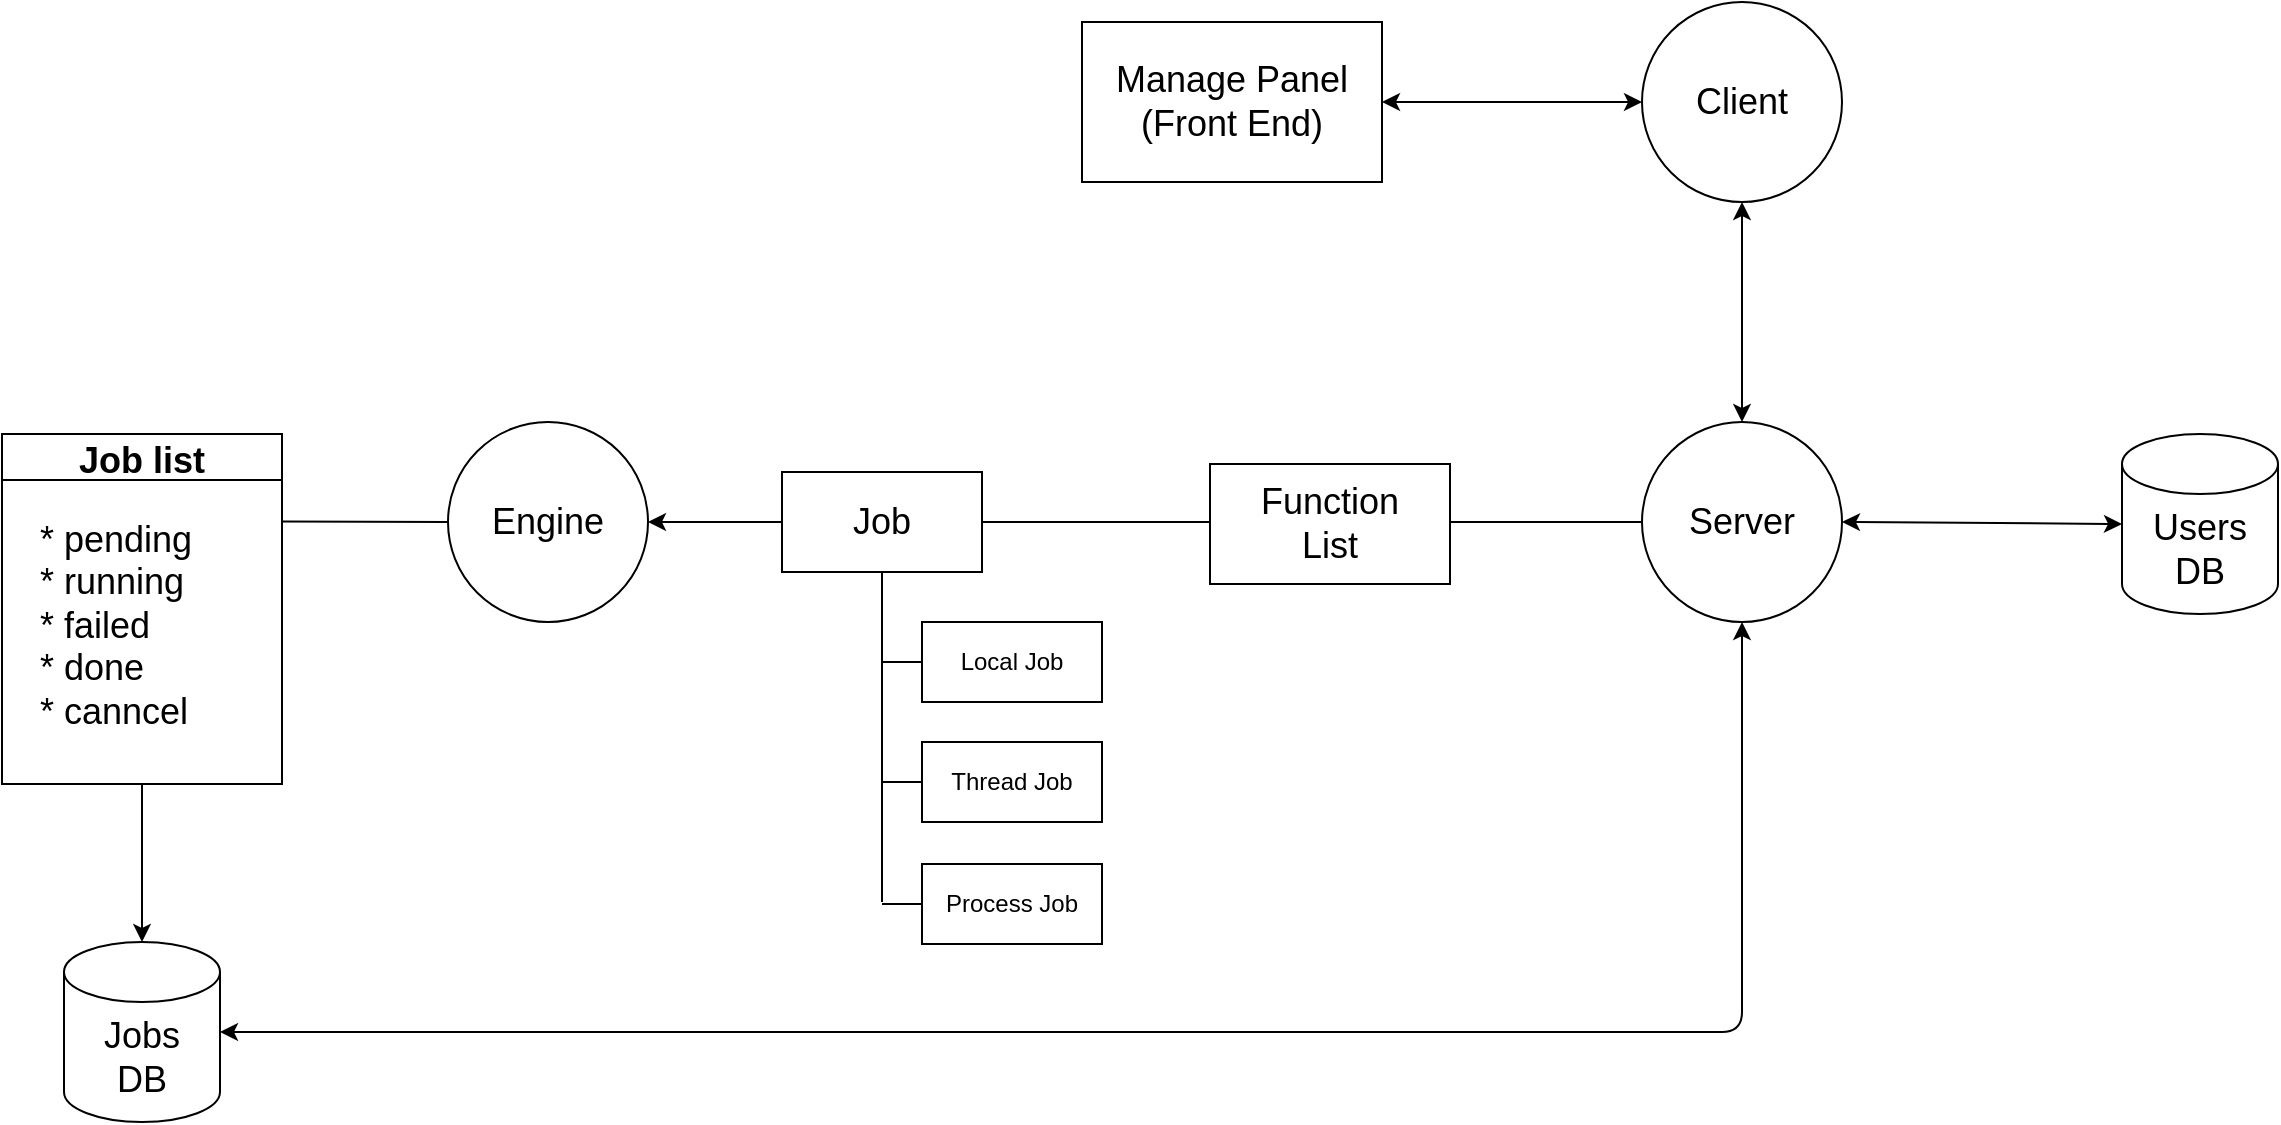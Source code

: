 <mxfile>
    <diagram id="XbnZ4aAzt6_fh7NG9cvw" name="Page-1">
        <mxGraphModel dx="1266" dy="776" grid="1" gridSize="10" guides="1" tooltips="1" connect="1" arrows="1" fold="1" page="1" pageScale="1" pageWidth="1654" pageHeight="1169" math="0" shadow="0">
            <root>
                <mxCell id="0"/>
                <mxCell id="1" parent="0"/>
                <mxCell id="2" value="&lt;font style=&quot;font-size: 18px&quot;&gt;Engine&lt;/font&gt;" style="ellipse;whiteSpace=wrap;html=1;aspect=fixed;" parent="1" vertex="1">
                    <mxGeometry x="453" y="510" width="100" height="100" as="geometry"/>
                </mxCell>
                <mxCell id="21" style="edgeStyle=none;html=1;exitX=0.5;exitY=1;exitDx=0;exitDy=0;fontSize=18;" parent="1" source="14" target="20" edge="1">
                    <mxGeometry relative="1" as="geometry"/>
                </mxCell>
                <mxCell id="14" value="Job list" style="swimlane;fontSize=18;" parent="1" vertex="1">
                    <mxGeometry x="230" y="516" width="140" height="175" as="geometry">
                        <mxRectangle x="230" y="516" width="100" height="30" as="alternateBounds"/>
                    </mxGeometry>
                </mxCell>
                <mxCell id="15" value="* pending&lt;br&gt;* running&lt;br&gt;* failed&lt;br&gt;* done&lt;br&gt;* canncel" style="text;html=1;align=left;verticalAlign=middle;resizable=0;points=[];autosize=1;strokeColor=none;fillColor=none;fontSize=18;" parent="14" vertex="1">
                    <mxGeometry x="17" y="36" width="90" height="120" as="geometry"/>
                </mxCell>
                <mxCell id="16" value="" style="endArrow=none;html=1;fontSize=18;exitX=1;exitY=0.25;exitDx=0;exitDy=0;entryX=0;entryY=0.5;entryDx=0;entryDy=0;" parent="1" source="14" target="2" edge="1">
                    <mxGeometry width="50" height="50" relative="1" as="geometry">
                        <mxPoint x="477" y="620" as="sourcePoint"/>
                        <mxPoint x="527" y="570" as="targetPoint"/>
                    </mxGeometry>
                </mxCell>
                <mxCell id="18" style="edgeStyle=none;html=1;exitX=0;exitY=0.5;exitDx=0;exitDy=0;entryX=1;entryY=0.5;entryDx=0;entryDy=0;fontSize=18;" parent="1" source="17" target="2" edge="1">
                    <mxGeometry relative="1" as="geometry"/>
                </mxCell>
                <mxCell id="17" value="Server" style="ellipse;whiteSpace=wrap;html=1;aspect=fixed;fontSize=18;" parent="1" vertex="1">
                    <mxGeometry x="1050" y="510" width="100" height="100" as="geometry"/>
                </mxCell>
                <mxCell id="19" value="" style="group" parent="1" vertex="1" connectable="0">
                    <mxGeometry x="620" y="535" width="160" height="220" as="geometry"/>
                </mxCell>
                <mxCell id="5" value="Thread Job" style="rounded=0;whiteSpace=wrap;html=1;" parent="19" vertex="1">
                    <mxGeometry x="70" y="135" width="90" height="40" as="geometry"/>
                </mxCell>
                <mxCell id="7" value="Local Job" style="rounded=0;whiteSpace=wrap;html=1;" parent="19" vertex="1">
                    <mxGeometry x="70" y="75" width="90" height="40" as="geometry"/>
                </mxCell>
                <mxCell id="8" value="Process&amp;nbsp;Job" style="rounded=0;whiteSpace=wrap;html=1;" parent="19" vertex="1">
                    <mxGeometry x="70" y="196" width="90" height="40" as="geometry"/>
                </mxCell>
                <mxCell id="9" value="" style="endArrow=none;html=1;entryX=0.5;entryY=1;entryDx=0;entryDy=0;" parent="19" target="3" edge="1">
                    <mxGeometry width="50" height="50" relative="1" as="geometry">
                        <mxPoint x="50" y="215" as="sourcePoint"/>
                        <mxPoint x="-80" y="30" as="targetPoint"/>
                    </mxGeometry>
                </mxCell>
                <mxCell id="10" value="" style="endArrow=none;html=1;entryX=0;entryY=0.5;entryDx=0;entryDy=0;" parent="19" target="7" edge="1">
                    <mxGeometry width="50" height="50" relative="1" as="geometry">
                        <mxPoint x="50" y="95" as="sourcePoint"/>
                        <mxPoint x="-80" y="30" as="targetPoint"/>
                    </mxGeometry>
                </mxCell>
                <mxCell id="11" value="" style="endArrow=none;html=1;entryX=0;entryY=0.5;entryDx=0;entryDy=0;" parent="19" target="5" edge="1">
                    <mxGeometry width="50" height="50" relative="1" as="geometry">
                        <mxPoint x="50" y="155" as="sourcePoint"/>
                        <mxPoint x="80" y="90" as="targetPoint"/>
                    </mxGeometry>
                </mxCell>
                <mxCell id="12" value="" style="endArrow=none;html=1;entryX=0;entryY=0.5;entryDx=0;entryDy=0;" parent="19" target="8" edge="1">
                    <mxGeometry width="50" height="50" relative="1" as="geometry">
                        <mxPoint x="50" y="216" as="sourcePoint"/>
                        <mxPoint x="90" y="100" as="targetPoint"/>
                    </mxGeometry>
                </mxCell>
                <mxCell id="3" value="&lt;font style=&quot;font-size: 18px&quot;&gt;Job&lt;/font&gt;" style="rounded=0;whiteSpace=wrap;html=1;" parent="19" vertex="1">
                    <mxGeometry width="100" height="50" as="geometry"/>
                </mxCell>
                <mxCell id="20" value="Jobs&lt;br&gt;DB" style="shape=cylinder3;whiteSpace=wrap;html=1;boundedLbl=1;backgroundOutline=1;size=15;fontSize=18;" parent="1" vertex="1">
                    <mxGeometry x="261" y="770" width="78" height="90" as="geometry"/>
                </mxCell>
                <mxCell id="22" value="Client" style="ellipse;whiteSpace=wrap;html=1;aspect=fixed;fontSize=18;" parent="1" vertex="1">
                    <mxGeometry x="1050" y="300" width="100" height="100" as="geometry"/>
                </mxCell>
                <mxCell id="23" value="" style="endArrow=classic;startArrow=classic;html=1;fontSize=18;entryX=0.5;entryY=1;entryDx=0;entryDy=0;" parent="1" source="17" target="22" edge="1">
                    <mxGeometry width="50" height="50" relative="1" as="geometry">
                        <mxPoint x="1077" y="770" as="sourcePoint"/>
                        <mxPoint x="1127" y="720" as="targetPoint"/>
                    </mxGeometry>
                </mxCell>
                <mxCell id="26" value="Manage Panel&lt;br&gt;(Front End)" style="rounded=0;whiteSpace=wrap;html=1;fontSize=18;" parent="1" vertex="1">
                    <mxGeometry x="770" y="310" width="150" height="80" as="geometry"/>
                </mxCell>
                <mxCell id="27" value="" style="endArrow=classic;startArrow=classic;html=1;fontSize=18;exitX=1;exitY=0.5;exitDx=0;exitDy=0;entryX=0;entryY=0.5;entryDx=0;entryDy=0;" parent="1" source="26" target="22" edge="1">
                    <mxGeometry width="50" height="50" relative="1" as="geometry">
                        <mxPoint x="787" y="420" as="sourcePoint"/>
                        <mxPoint x="837" y="370" as="targetPoint"/>
                    </mxGeometry>
                </mxCell>
                <mxCell id="31" value="Users&lt;br&gt;DB" style="shape=cylinder3;whiteSpace=wrap;html=1;boundedLbl=1;backgroundOutline=1;size=15;fontSize=18;" parent="1" vertex="1">
                    <mxGeometry x="1290" y="516" width="78" height="90" as="geometry"/>
                </mxCell>
                <mxCell id="32" value="" style="endArrow=classic;startArrow=classic;html=1;fontSize=18;exitX=1;exitY=0.5;exitDx=0;exitDy=0;exitPerimeter=0;entryX=0.5;entryY=1;entryDx=0;entryDy=0;" parent="1" source="20" target="17" edge="1">
                    <mxGeometry width="50" height="50" relative="1" as="geometry">
                        <mxPoint x="900" y="890" as="sourcePoint"/>
                        <mxPoint x="950" y="840" as="targetPoint"/>
                        <Array as="points">
                            <mxPoint x="1100" y="815"/>
                        </Array>
                    </mxGeometry>
                </mxCell>
                <mxCell id="33" value="" style="endArrow=classic;startArrow=classic;html=1;fontSize=18;exitX=1;exitY=0.5;exitDx=0;exitDy=0;entryX=0;entryY=0.5;entryDx=0;entryDy=0;entryPerimeter=0;" parent="1" source="17" target="31" edge="1">
                    <mxGeometry width="50" height="50" relative="1" as="geometry">
                        <mxPoint x="1230" y="730" as="sourcePoint"/>
                        <mxPoint x="1280" y="680" as="targetPoint"/>
                    </mxGeometry>
                </mxCell>
                <mxCell id="34" value="Function&lt;br&gt;List" style="rounded=0;whiteSpace=wrap;html=1;fontSize=18;" parent="1" vertex="1">
                    <mxGeometry x="834" y="531" width="120" height="60" as="geometry"/>
                </mxCell>
            </root>
        </mxGraphModel>
    </diagram>
</mxfile>